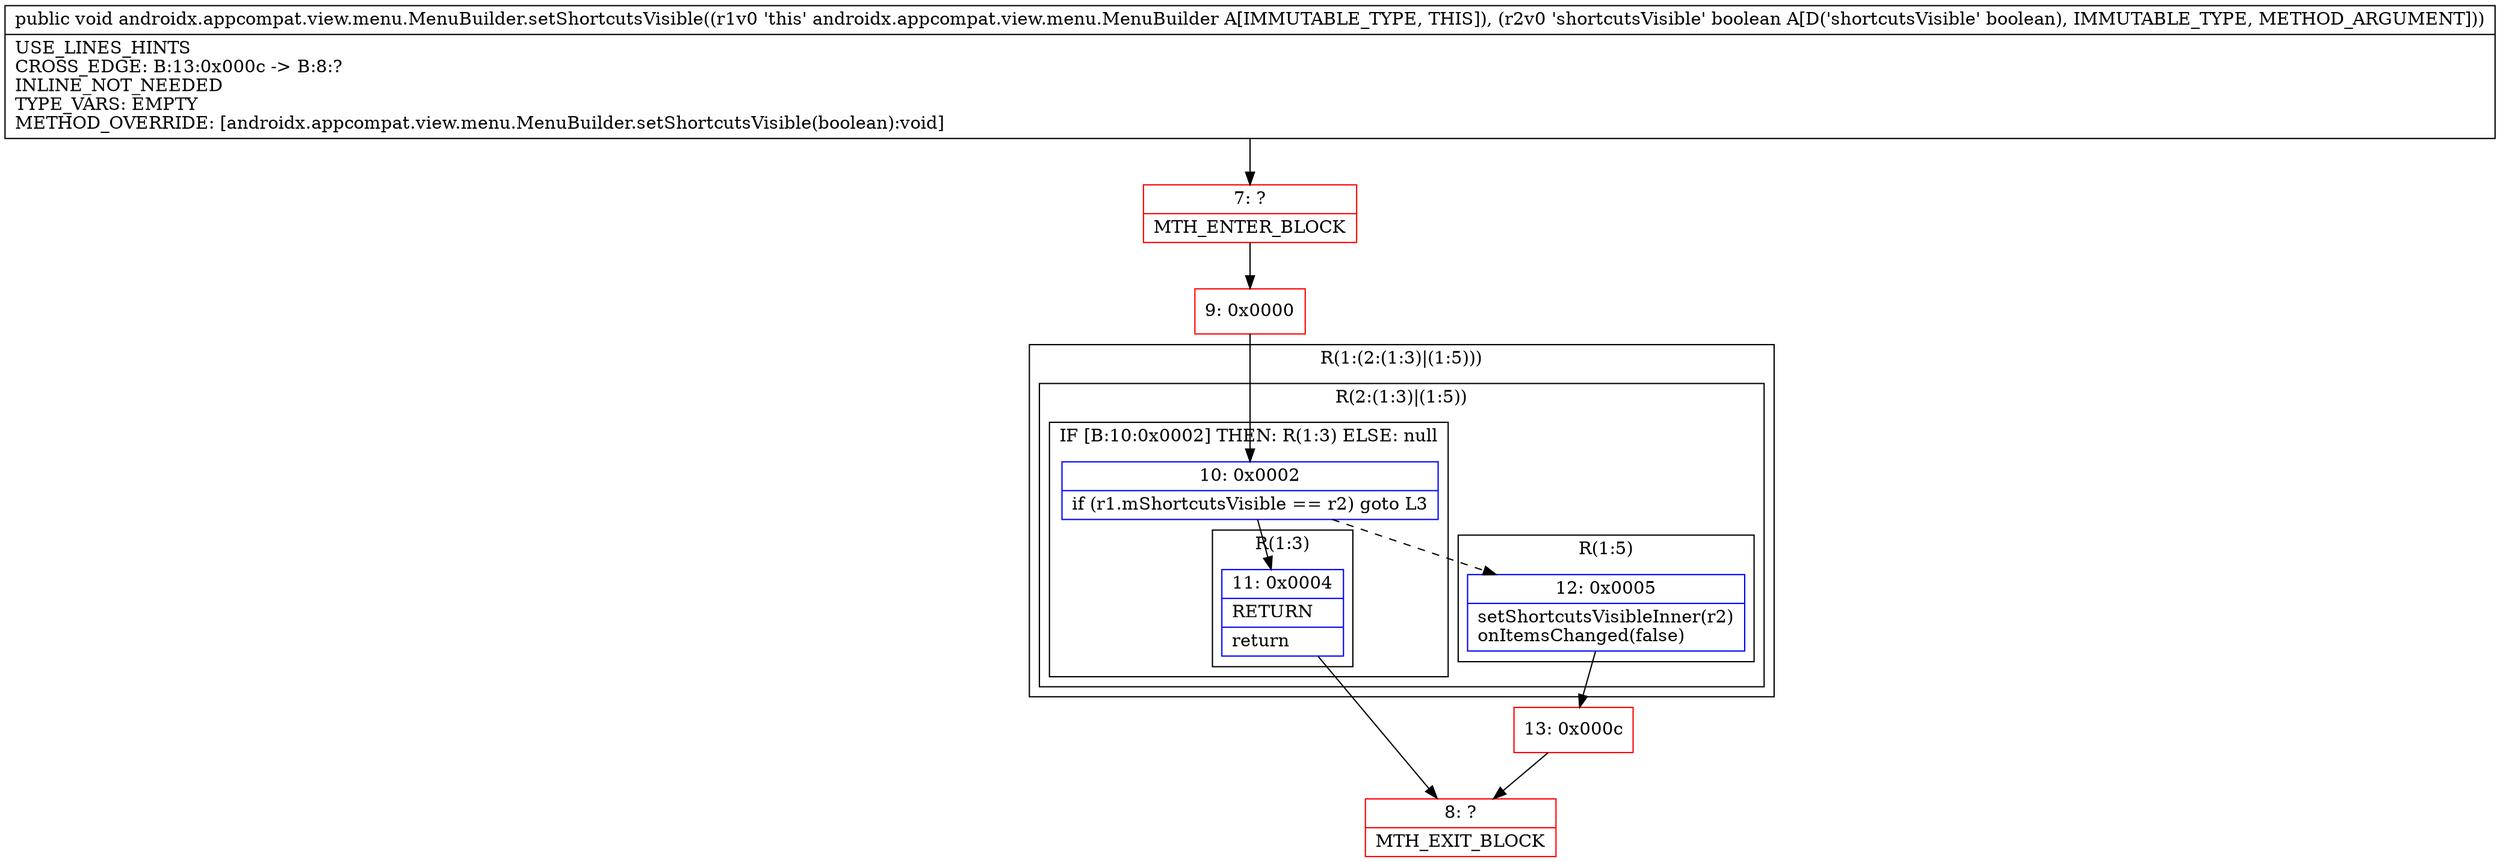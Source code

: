 digraph "CFG forandroidx.appcompat.view.menu.MenuBuilder.setShortcutsVisible(Z)V" {
subgraph cluster_Region_1727713034 {
label = "R(1:(2:(1:3)|(1:5)))";
node [shape=record,color=blue];
subgraph cluster_Region_833595836 {
label = "R(2:(1:3)|(1:5))";
node [shape=record,color=blue];
subgraph cluster_IfRegion_1229766120 {
label = "IF [B:10:0x0002] THEN: R(1:3) ELSE: null";
node [shape=record,color=blue];
Node_10 [shape=record,label="{10\:\ 0x0002|if (r1.mShortcutsVisible == r2) goto L3\l}"];
subgraph cluster_Region_465974330 {
label = "R(1:3)";
node [shape=record,color=blue];
Node_11 [shape=record,label="{11\:\ 0x0004|RETURN\l|return\l}"];
}
}
subgraph cluster_Region_737422039 {
label = "R(1:5)";
node [shape=record,color=blue];
Node_12 [shape=record,label="{12\:\ 0x0005|setShortcutsVisibleInner(r2)\lonItemsChanged(false)\l}"];
}
}
}
Node_7 [shape=record,color=red,label="{7\:\ ?|MTH_ENTER_BLOCK\l}"];
Node_9 [shape=record,color=red,label="{9\:\ 0x0000}"];
Node_8 [shape=record,color=red,label="{8\:\ ?|MTH_EXIT_BLOCK\l}"];
Node_13 [shape=record,color=red,label="{13\:\ 0x000c}"];
MethodNode[shape=record,label="{public void androidx.appcompat.view.menu.MenuBuilder.setShortcutsVisible((r1v0 'this' androidx.appcompat.view.menu.MenuBuilder A[IMMUTABLE_TYPE, THIS]), (r2v0 'shortcutsVisible' boolean A[D('shortcutsVisible' boolean), IMMUTABLE_TYPE, METHOD_ARGUMENT]))  | USE_LINES_HINTS\lCROSS_EDGE: B:13:0x000c \-\> B:8:?\lINLINE_NOT_NEEDED\lTYPE_VARS: EMPTY\lMETHOD_OVERRIDE: [androidx.appcompat.view.menu.MenuBuilder.setShortcutsVisible(boolean):void]\l}"];
MethodNode -> Node_7;Node_10 -> Node_11;
Node_10 -> Node_12[style=dashed];
Node_11 -> Node_8;
Node_12 -> Node_13;
Node_7 -> Node_9;
Node_9 -> Node_10;
Node_13 -> Node_8;
}


